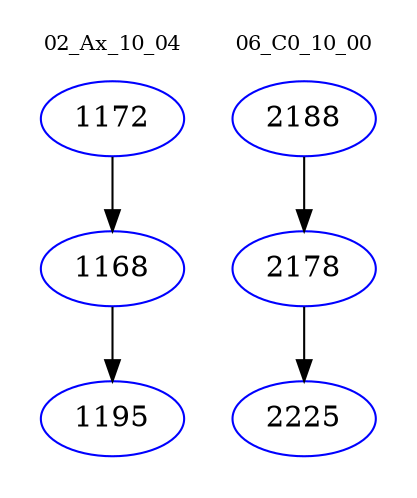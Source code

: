digraph{
subgraph cluster_0 {
color = white
label = "02_Ax_10_04";
fontsize=10;
T0_1172 [label="1172", color="blue"]
T0_1172 -> T0_1168 [color="black"]
T0_1168 [label="1168", color="blue"]
T0_1168 -> T0_1195 [color="black"]
T0_1195 [label="1195", color="blue"]
}
subgraph cluster_1 {
color = white
label = "06_C0_10_00";
fontsize=10;
T1_2188 [label="2188", color="blue"]
T1_2188 -> T1_2178 [color="black"]
T1_2178 [label="2178", color="blue"]
T1_2178 -> T1_2225 [color="black"]
T1_2225 [label="2225", color="blue"]
}
}
